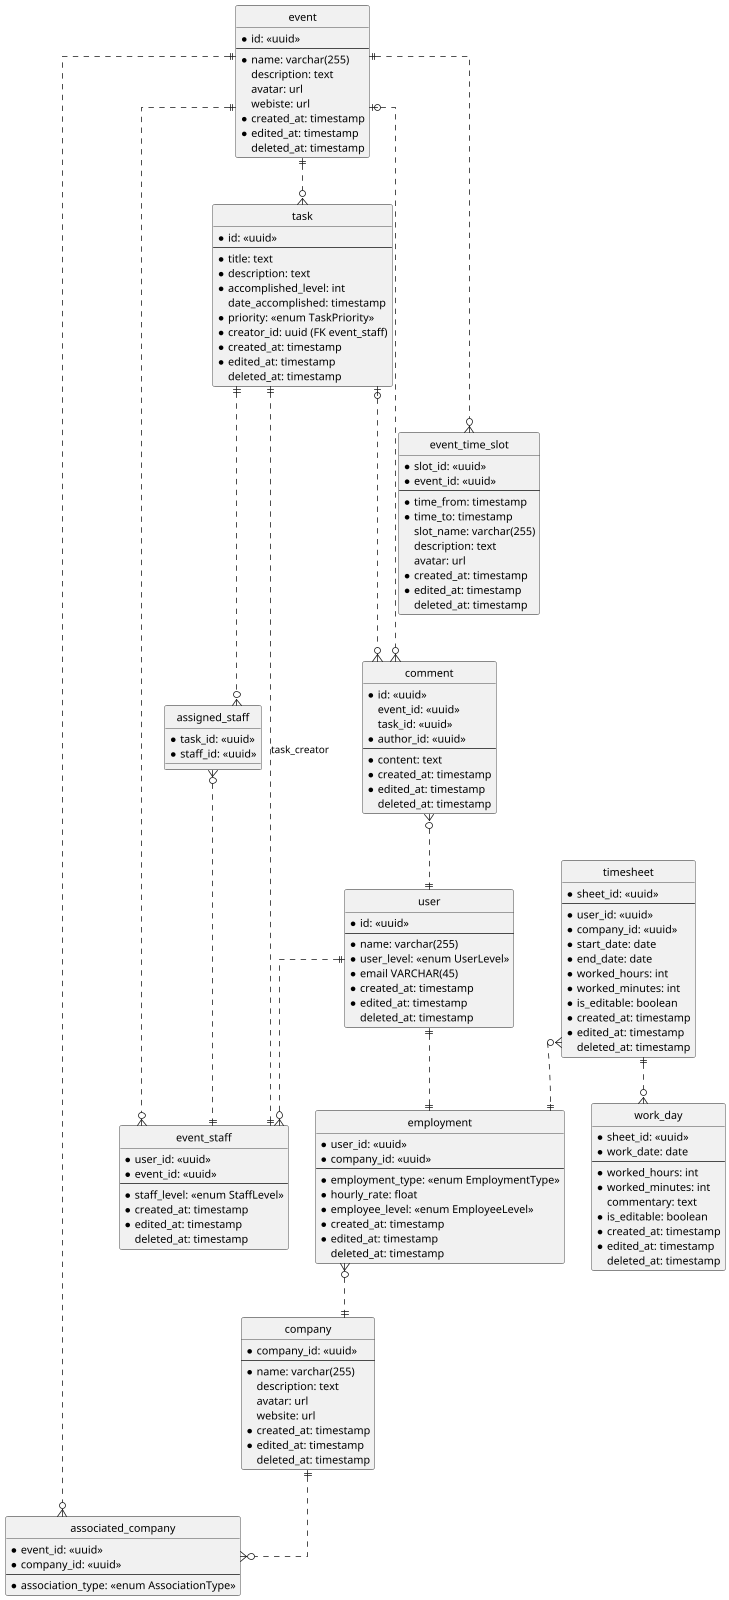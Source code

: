 @startuml erd
skinparam Linetype ortho
scale 1600 * 1600
hide circle

entity user {
    *id: <<uuid>>
    ---
    *name: varchar(255)
    *user_level: <<enum UserLevel>>
    *email VARCHAR(45)
    *created_at: timestamp
    *edited_at: timestamp
    deleted_at: timestamp
}

entity timesheet {
    *sheet_id: <<uuid>>
    ---
    *user_id: <<uuid>>
    *company_id: <<uuid>>
    *start_date: date
    *end_date: date
    *worked_hours: int
    *worked_minutes: int
    *is_editable: boolean
    *created_at: timestamp
    *edited_at: timestamp
    deleted_at: timestamp
}

entity work_day {
    *sheet_id: <<uuid>>
    *work_date: date
    ---
    *worked_hours: int
    *worked_minutes: int
    commentary: text
    *is_editable: boolean
    *created_at: timestamp
    *edited_at: timestamp
    deleted_at: timestamp
}

entity event {
    *id: <<uuid>>
    ---
    *name: varchar(255)
    description: text
    avatar: url
    webiste: url
    *created_at: timestamp
    *edited_at: timestamp
    deleted_at: timestamp
}

entity task {
    *id: <<uuid>>
    --
    *title: text
    *description: text
    *accomplished_level: int
    date_accomplished: timestamp
    *priority: <<enum TaskPriority>>
    *creator_id: uuid (FK event_staff)
    *created_at: timestamp
    *edited_at: timestamp
    deleted_at: timestamp
}

entity assigned_staff {
    *task_id: <<uuid>>
    *staff_id: <<uuid>>
}

entity event_time_slot {
    *slot_id: <<uuid>>
    *event_id: <<uuid>>
    ----
    *time_from: timestamp
    *time_to: timestamp
    slot_name: varchar(255)
    description: text
    avatar: url
    *created_at: timestamp
    *edited_at: timestamp
    deleted_at: timestamp
}

entity company {
    *company_id: <<uuid>>
    ---
    *name: varchar(255)
    description: text
    avatar: url
    website: url
    *created_at: timestamp
    *edited_at: timestamp
    deleted_at: timestamp
}

entity associated_company {
    *event_id: <<uuid>>
    *company_id: <<uuid>>
    ---
    *association_type: <<enum AssociationType>>
}

entity employment {
    *user_id: <<uuid>>
    *company_id: <<uuid>>
    ---
    *employment_type: <<enum EmploymentType>>
    *hourly_rate: float
    *employee_level: <<enum EmployeeLevel>>
    *created_at: timestamp
    *edited_at: timestamp
    deleted_at: timestamp
}

entity event_staff {
    *user_id: <<uuid>>
    *event_id: <<uuid>>
    ---
    *staff_level: <<enum StaffLevel>>
    *created_at: timestamp
    *edited_at: timestamp
    deleted_at: timestamp
}

entity comment {
    *id: <<uuid>>
    event_id: <<uuid>>
    task_id: <<uuid>>
    *author_id: <<uuid>>
    ---
    *content: text
    *created_at: timestamp
    *edited_at: timestamp
    deleted_at: timestamp
}

user||..||employment
timesheet}o..||employment
timesheet||..o{work_day
employment}o..||company
event||.o{associated_company
company||..o{associated_company
event||..o{event_staff
event||..o{task
event||...o{event_time_slot
event|o...o{comment
task|o...o{comment
comment}o..||user
task||..||event_staff : task_creator
task||..o{assigned_staff
assigned_staff}o..||event_staff
user||..o{event_staff
@enduml
